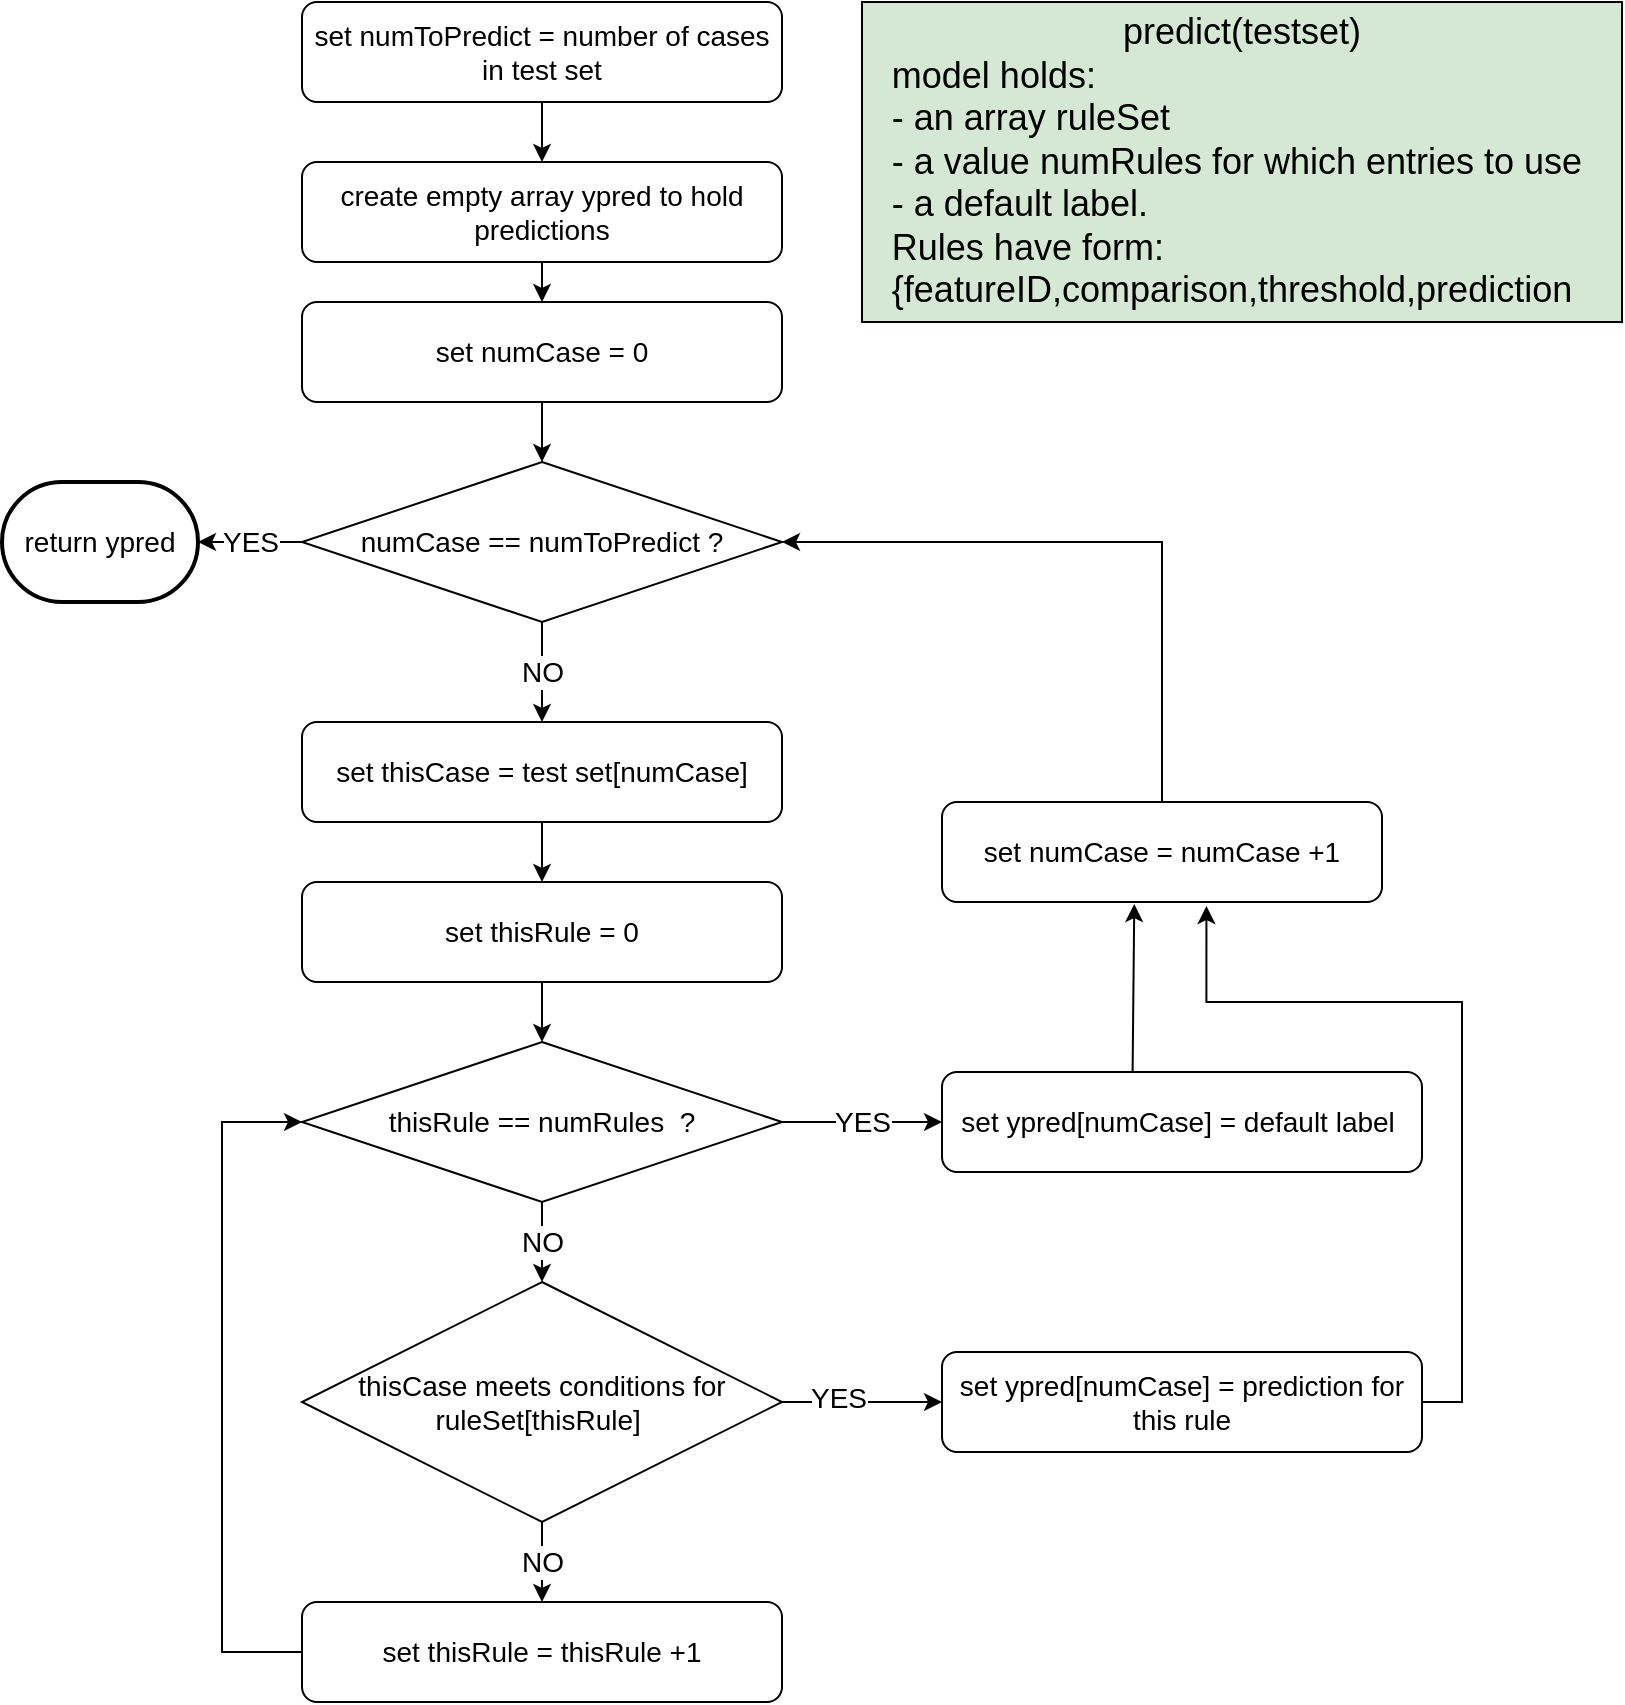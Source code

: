 <mxGraphModel dx="1106" dy="1020" grid="0" gridSize="10" guides="1" tooltips="1" connect="1" arrows="1" fold="1" page="1" pageScale="1" pageWidth="827" pageHeight="1169" background="#ffffff"><root><mxCell id="0"/><mxCell id="1" parent="0"/><mxCell id="4" style="edgeStyle=orthogonalEdgeStyle;rounded=0;html=1;exitX=0.5;exitY=1;entryX=0.5;entryY=0;jettySize=auto;orthogonalLoop=1;" parent="1" source="2" target="3" edge="1"><mxGeometry relative="1" as="geometry"/></mxCell><mxCell id="2" value="&lt;font style=&quot;font-size: 14px&quot;&gt;set numToPredict = number of cases in test set&lt;/font&gt;" style="rounded=1;whiteSpace=wrap;html=1;" parent="1" vertex="1"><mxGeometry x="160" y="40" width="240" height="50" as="geometry"/></mxCell><mxCell id="10" style="edgeStyle=orthogonalEdgeStyle;rounded=0;html=1;exitX=0.5;exitY=1;entryX=0.5;entryY=0;jettySize=auto;orthogonalLoop=1;" parent="1" source="3" target="6" edge="1"><mxGeometry relative="1" as="geometry"/></mxCell><mxCell id="3" value="&lt;font style=&quot;font-size: 14px&quot;&gt;create empty array ypred to hold predictions&lt;/font&gt;" style="rounded=1;whiteSpace=wrap;html=1;" parent="1" vertex="1"><mxGeometry x="160" y="120" width="240" height="50" as="geometry"/></mxCell><mxCell id="9" value="&lt;font style=&quot;font-size: 14px&quot;&gt;YES&lt;/font&gt;" style="edgeStyle=orthogonalEdgeStyle;rounded=0;html=1;exitX=0;exitY=0.5;entryX=1;entryY=0.5;entryPerimeter=0;jettySize=auto;orthogonalLoop=1;" parent="1" source="5" target="7" edge="1"><mxGeometry relative="1" as="geometry"><mxPoint x="498" y="309" as="sourcePoint"/><mxPoint x="128" y="309" as="targetPoint"/><Array as="points"/></mxGeometry></mxCell><mxCell id="13" value="&lt;font style=&quot;font-size: 14px&quot;&gt;NO&lt;/font&gt;" style="edgeStyle=orthogonalEdgeStyle;rounded=0;html=1;exitX=0.5;exitY=1;entryX=0.5;entryY=0;jettySize=auto;orthogonalLoop=1;" parent="1" source="5" target="12" edge="1"><mxGeometry relative="1" as="geometry"/></mxCell><mxCell id="5" value="&lt;font style=&quot;font-size: 14px&quot;&gt;numCase == numToPredict ?&lt;/font&gt;" style="rhombus;whiteSpace=wrap;html=1;" parent="1" vertex="1"><mxGeometry x="160" y="270" width="240" height="80" as="geometry"/></mxCell><mxCell id="11" style="edgeStyle=orthogonalEdgeStyle;rounded=0;html=1;exitX=0.5;exitY=1;entryX=0.5;entryY=0;jettySize=auto;orthogonalLoop=1;" parent="1" source="6" target="5" edge="1"><mxGeometry relative="1" as="geometry"/></mxCell><mxCell id="6" value="&lt;font style=&quot;font-size: 14px&quot;&gt;set numCase = 0&lt;/font&gt;" style="rounded=1;whiteSpace=wrap;html=1;" parent="1" vertex="1"><mxGeometry x="160" y="190" width="240" height="50" as="geometry"/></mxCell><mxCell id="7" value="&lt;font style=&quot;font-size: 14px&quot;&gt;return ypred&lt;/font&gt;" style="shape=mxgraph.flowchart.terminator;whiteSpace=wrap;html=1;fillColor=#ffffff;strokeColor=#000000;strokeWidth=2" parent="1" vertex="1"><mxGeometry x="10" y="280" width="98" height="60" as="geometry"/></mxCell><mxCell id="22" style="edgeStyle=orthogonalEdgeStyle;rounded=0;html=1;exitX=0.5;exitY=1;entryX=0.5;entryY=0;jettySize=auto;orthogonalLoop=1;" parent="1" source="12" target="14" edge="1"><mxGeometry relative="1" as="geometry"/></mxCell><mxCell id="12" value="&lt;font style=&quot;font-size: 14px&quot;&gt;set thisCase = test set[numCase]&lt;/font&gt;" style="rounded=1;whiteSpace=wrap;html=1;" parent="1" vertex="1"><mxGeometry x="160" y="400" width="240" height="50" as="geometry"/></mxCell><mxCell id="23" style="edgeStyle=orthogonalEdgeStyle;rounded=0;html=1;exitX=0.5;exitY=1;entryX=0.5;entryY=0;jettySize=auto;orthogonalLoop=1;" parent="1" source="14" target="15" edge="1"><mxGeometry relative="1" as="geometry"/></mxCell><mxCell id="14" value="&lt;font style=&quot;font-size: 14px&quot;&gt;set thisRule = 0&lt;/font&gt;" style="rounded=1;whiteSpace=wrap;html=1;" parent="1" vertex="1"><mxGeometry x="160" y="480" width="240" height="50" as="geometry"/></mxCell><mxCell id="19" value="&lt;font style=&quot;font-size: 14px&quot;&gt;YES&lt;/font&gt;" style="edgeStyle=orthogonalEdgeStyle;rounded=0;html=1;exitX=1;exitY=0.5;jettySize=auto;orthogonalLoop=1;" parent="1" source="15" target="17" edge="1"><mxGeometry relative="1" as="geometry"/></mxCell><mxCell id="26" value="&lt;font style=&quot;font-size: 14px&quot;&gt;NO&lt;/font&gt;" style="edgeStyle=orthogonalEdgeStyle;rounded=0;html=1;exitX=0.5;exitY=1;entryX=0.5;entryY=0;jettySize=auto;orthogonalLoop=1;" parent="1" source="15" target="24" edge="1"><mxGeometry relative="1" as="geometry"/></mxCell><mxCell id="15" value="&lt;font style=&quot;font-size: 14px&quot;&gt;thisRule == numRules &amp;nbsp;?&lt;/font&gt;" style="rhombus;whiteSpace=wrap;html=1;" parent="1" vertex="1"><mxGeometry x="160" y="560" width="240" height="80" as="geometry"/></mxCell><mxCell id="33" style="edgeStyle=orthogonalEdgeStyle;rounded=0;html=1;exitX=0.397;exitY=-0.04;jettySize=auto;orthogonalLoop=1;entryX=0.437;entryY=1.02;entryPerimeter=0;exitPerimeter=0;" parent="1" source="17" target="18" edge="1"><mxGeometry relative="1" as="geometry"><mxPoint x="590" y="500" as="targetPoint"/><Array as="points"><mxPoint x="575" y="575"/><mxPoint x="576" y="575"/></Array></mxGeometry></mxCell><mxCell id="17" value="&lt;font style=&quot;font-size: 14px&quot;&gt;set ypred[numCase] = default label&amp;nbsp;&lt;/font&gt;" style="rounded=1;whiteSpace=wrap;html=1;" parent="1" vertex="1"><mxGeometry x="480" y="575" width="240" height="50" as="geometry"/></mxCell><mxCell id="21" style="edgeStyle=orthogonalEdgeStyle;rounded=0;html=1;exitX=0.5;exitY=0;entryX=1;entryY=0.5;jettySize=auto;orthogonalLoop=1;" parent="1" source="18" target="5" edge="1"><mxGeometry relative="1" as="geometry"/></mxCell><mxCell id="18" value="&lt;font style=&quot;font-size: 14px&quot;&gt;set numCase = numCase +1&lt;/font&gt;" style="rounded=1;whiteSpace=wrap;html=1;" parent="1" vertex="1"><mxGeometry x="480" y="440" width="220" height="50" as="geometry"/></mxCell><mxCell id="27" style="edgeStyle=orthogonalEdgeStyle;rounded=0;html=1;exitX=1;exitY=0.5;entryX=0;entryY=0.5;jettySize=auto;orthogonalLoop=1;" parent="1" source="24" target="25" edge="1"><mxGeometry relative="1" as="geometry"/></mxCell><mxCell id="30" value="&lt;font style=&quot;font-size: 14px&quot;&gt;YES&lt;/font&gt;" style="text;html=1;resizable=0;points=[];align=center;verticalAlign=middle;labelBackgroundColor=#ffffff;" parent="27" vertex="1" connectable="0"><mxGeometry x="-0.296" y="2" relative="1" as="geometry"><mxPoint as="offset"/></mxGeometry></mxCell><mxCell id="36" value="&lt;font style=&quot;font-size: 14px&quot;&gt;NO&lt;/font&gt;" style="edgeStyle=orthogonalEdgeStyle;rounded=0;html=1;exitX=0.5;exitY=1;entryX=0.5;entryY=0;jettySize=auto;orthogonalLoop=1;" parent="1" source="24" target="35" edge="1"><mxGeometry relative="1" as="geometry"/></mxCell><mxCell id="24" value="&lt;font style=&quot;font-size: 14px&quot;&gt;thisCase meets conditions for ruleSet[thisRule]&amp;nbsp;&lt;/font&gt;" style="rhombus;whiteSpace=wrap;html=1;" parent="1" vertex="1"><mxGeometry x="160" y="680" width="240" height="120" as="geometry"/></mxCell><mxCell id="34" style="edgeStyle=orthogonalEdgeStyle;rounded=0;html=1;exitX=1;exitY=0.5;jettySize=auto;orthogonalLoop=1;entryX=0.601;entryY=1.04;entryPerimeter=0;" parent="1" source="25" target="18" edge="1"><mxGeometry relative="1" as="geometry"><mxPoint x="760" y="660" as="targetPoint"/><Array as="points"><mxPoint x="740" y="740"/><mxPoint x="740" y="540"/><mxPoint x="612" y="540"/></Array></mxGeometry></mxCell><mxCell id="25" value="&lt;font style=&quot;font-size: 14px&quot;&gt;set ypred[numCase] = prediction for this rule&lt;/font&gt;" style="rounded=1;whiteSpace=wrap;html=1;" parent="1" vertex="1"><mxGeometry x="480" y="715" width="240" height="50" as="geometry"/></mxCell><mxCell id="37" style="edgeStyle=orthogonalEdgeStyle;rounded=0;html=1;exitX=0;exitY=0.5;entryX=0;entryY=0.5;jettySize=auto;orthogonalLoop=1;" parent="1" source="35" target="15" edge="1"><mxGeometry relative="1" as="geometry"><Array as="points"><mxPoint x="120" y="865"/><mxPoint x="120" y="600"/></Array></mxGeometry></mxCell><mxCell id="35" value="&lt;font style=&quot;font-size: 14px&quot;&gt;set thisRule = thisRule +1&lt;/font&gt;" style="rounded=1;whiteSpace=wrap;html=1;" parent="1" vertex="1"><mxGeometry x="160" y="840" width="240" height="50" as="geometry"/></mxCell><mxCell id="45" value="&lt;font style=&quot;font-size: 18px&quot;&gt;predict(testset)&lt;/font&gt;&lt;div style=&quot;text-align: left ; font-size: 18px&quot;&gt;&lt;font style=&quot;font-size: 18px&quot;&gt;model holds:&lt;/font&gt;&lt;/div&gt;&lt;div style=&quot;text-align: left ; font-size: 18px&quot;&gt;&lt;font style=&quot;font-size: 18px&quot;&gt;- an array ruleSet&amp;nbsp;&lt;/font&gt;&lt;/div&gt;&lt;div style=&quot;text-align: left ; font-size: 18px&quot;&gt;&lt;font style=&quot;font-size: 18px&quot;&gt;- a value numRules for which entries to use&amp;nbsp;&lt;/font&gt;&lt;/div&gt;&lt;div style=&quot;text-align: left ; font-size: 18px&quot;&gt;&lt;font style=&quot;font-size: 18px&quot;&gt;- a default label.&lt;/font&gt;&lt;/div&gt;&lt;div style=&quot;text-align: left ; font-size: 18px&quot;&gt;&lt;font style=&quot;font-size: 18px&quot;&gt;Rules have form:&amp;nbsp;&lt;/font&gt;&lt;/div&gt;&lt;div style=&quot;text-align: left ; font-size: 18px&quot;&gt;&lt;font style=&quot;font-size: 18px&quot;&gt;{featureID,comparison,threshold,prediction&lt;/font&gt;&lt;/div&gt;" style="rounded=0;whiteSpace=wrap;html=1;fillColor=#D5E8D4;" parent="1" vertex="1"><mxGeometry x="440" y="40" width="380" height="160" as="geometry"/></mxCell></root></mxGraphModel>